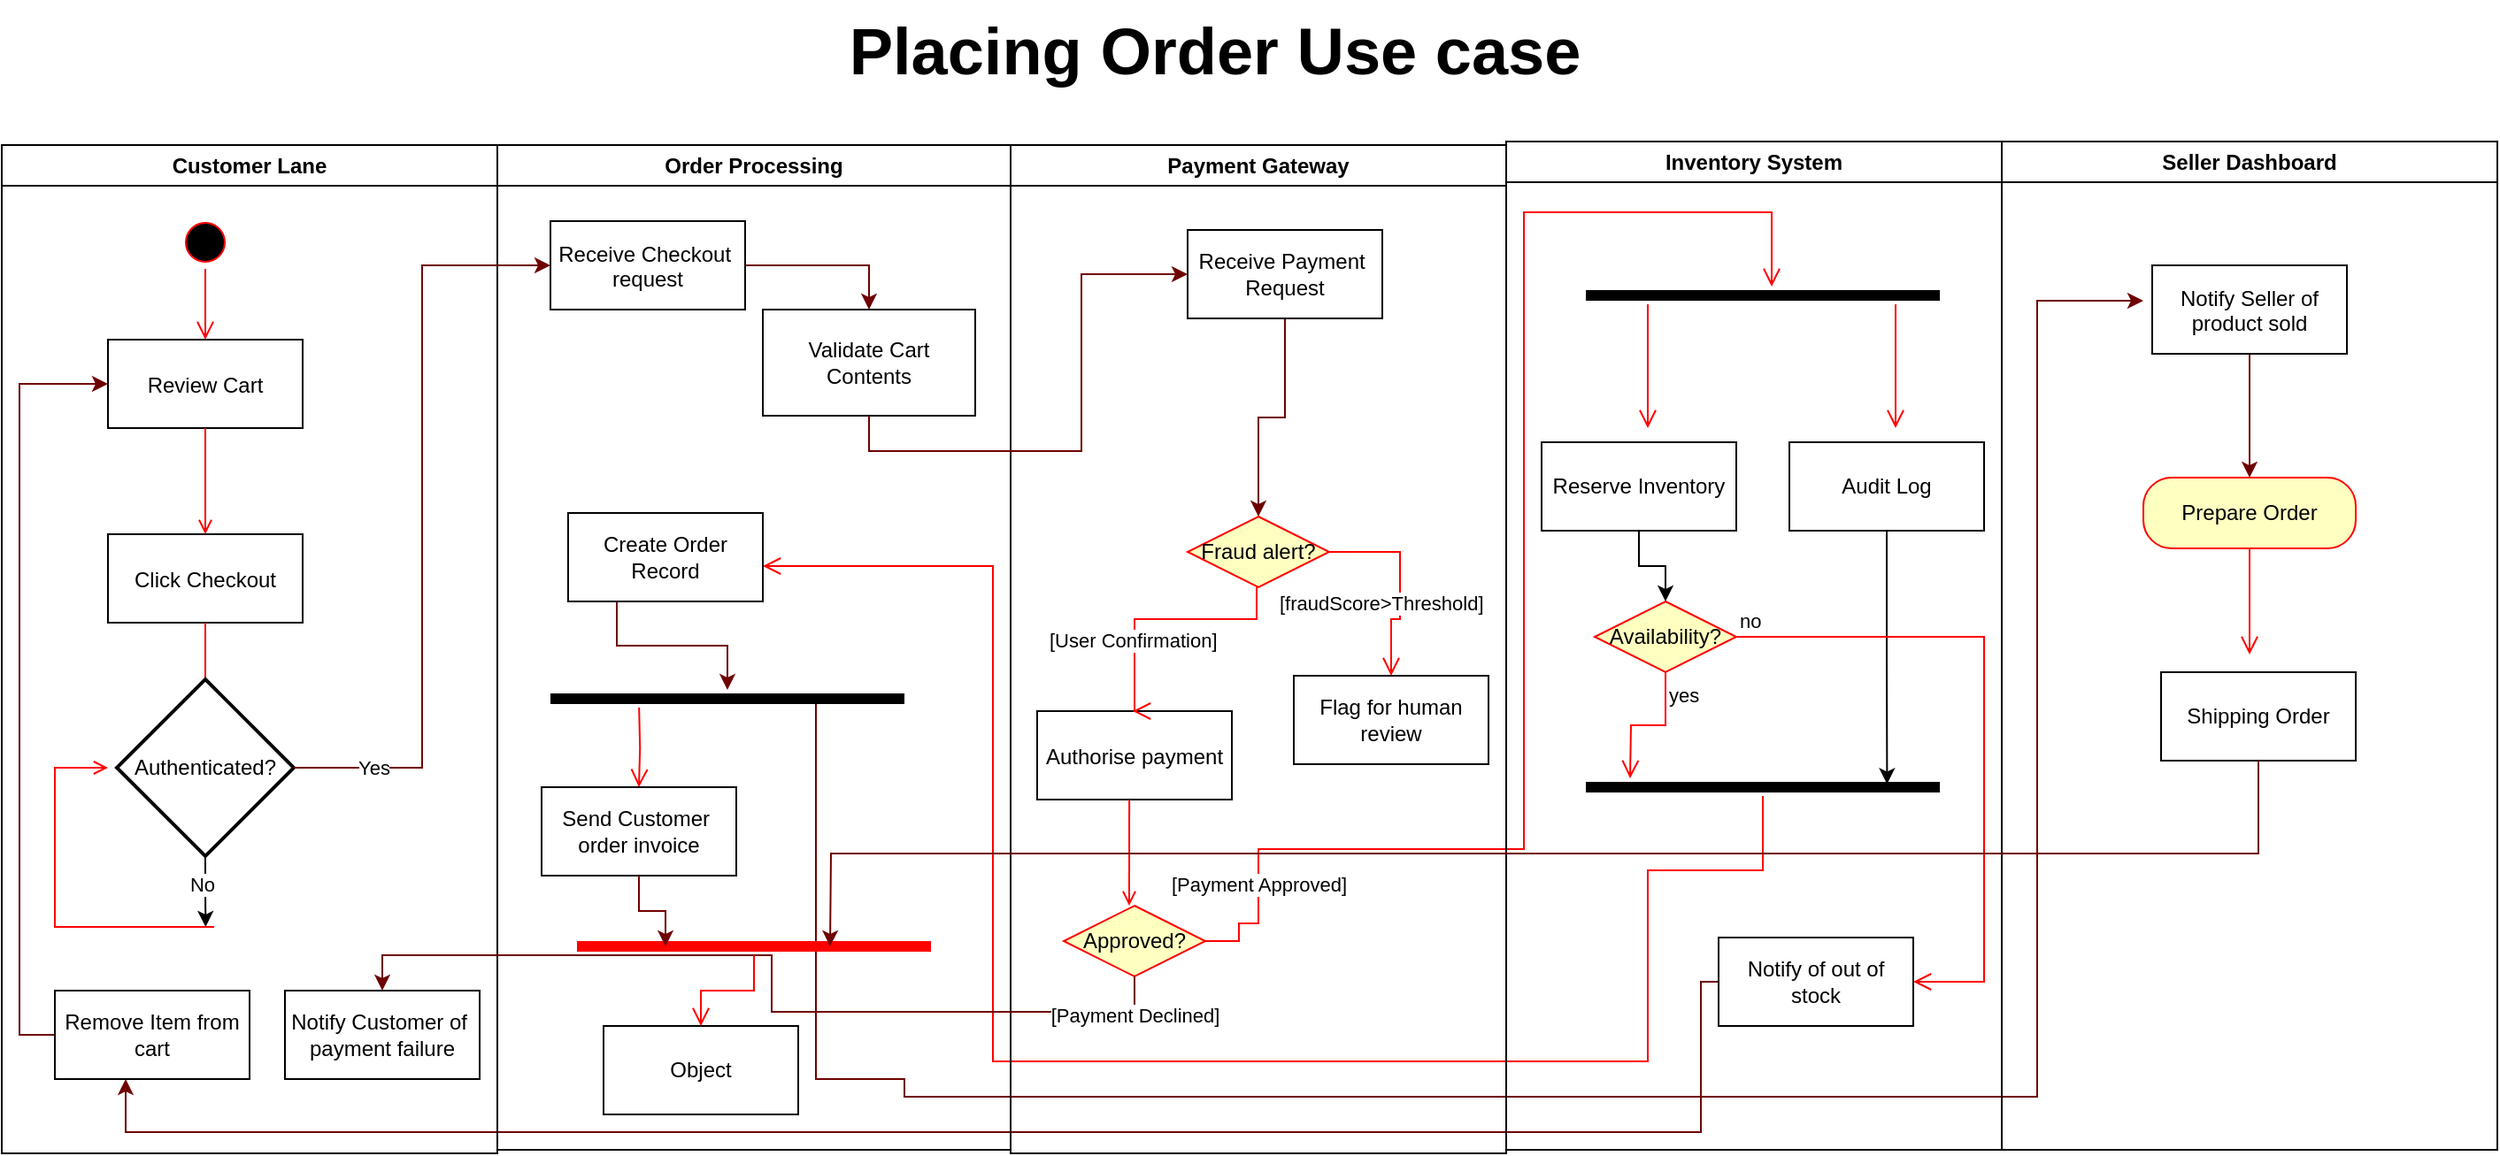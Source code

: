 <mxfile version="26.2.14">
  <diagram name="Page-1" id="e7e014a7-5840-1c2e-5031-d8a46d1fe8dd">
    <mxGraphModel dx="1350" dy="921" grid="1" gridSize="10" guides="1" tooltips="1" connect="1" arrows="1" fold="1" page="1" pageScale="1" pageWidth="1169" pageHeight="826" background="none" math="0" shadow="0">
      <root>
        <mxCell id="0" />
        <mxCell id="1" parent="0" />
        <mxCell id="2" value="Customer Lane" style="swimlane;whiteSpace=wrap" parent="1" vertex="1">
          <mxGeometry x="530" y="82" width="280" height="570" as="geometry" />
        </mxCell>
        <mxCell id="5" value="" style="ellipse;shape=startState;fillColor=#000000;strokeColor=#ff0000;" parent="2" vertex="1">
          <mxGeometry x="100" y="40" width="30" height="30" as="geometry" />
        </mxCell>
        <mxCell id="6" value="" style="edgeStyle=elbowEdgeStyle;elbow=horizontal;verticalAlign=bottom;endArrow=open;endSize=8;strokeColor=#FF0000;endFill=1;rounded=0" parent="2" source="5" target="7" edge="1">
          <mxGeometry x="100" y="40" as="geometry">
            <mxPoint x="115" y="110" as="targetPoint" />
          </mxGeometry>
        </mxCell>
        <mxCell id="7" value="Review Cart" style="" parent="2" vertex="1">
          <mxGeometry x="60" y="110" width="110" height="50" as="geometry" />
        </mxCell>
        <mxCell id="8" value="Click Checkout" style="" parent="2" vertex="1">
          <mxGeometry x="60" y="220" width="110" height="50" as="geometry" />
        </mxCell>
        <mxCell id="9" value="" style="endArrow=open;strokeColor=#FF0000;endFill=1;rounded=0" parent="2" source="7" target="8" edge="1">
          <mxGeometry relative="1" as="geometry" />
        </mxCell>
        <mxCell id="11" value="" style="endArrow=open;strokeColor=#FF0000;endFill=1;rounded=0" parent="2" source="8" edge="1">
          <mxGeometry relative="1" as="geometry">
            <mxPoint x="115.0" y="325" as="targetPoint" />
          </mxGeometry>
        </mxCell>
        <mxCell id="12" value="" style="edgeStyle=elbowEdgeStyle;elbow=horizontal;strokeColor=#FF0000;endArrow=open;endFill=1;rounded=0;" parent="2" edge="1">
          <mxGeometry width="100" height="100" relative="1" as="geometry">
            <mxPoint x="120" y="442" as="sourcePoint" />
            <mxPoint x="60" y="352" as="targetPoint" />
            <Array as="points">
              <mxPoint x="30" y="398" />
            </Array>
          </mxGeometry>
        </mxCell>
        <mxCell id="ocmlmnkPLiXoLDkhKhnW-62" style="edgeStyle=orthogonalEdgeStyle;rounded=0;orthogonalLoop=1;jettySize=auto;html=1;exitX=0.5;exitY=1;exitDx=0;exitDy=0;exitPerimeter=0;" parent="2" source="ocmlmnkPLiXoLDkhKhnW-50" edge="1">
          <mxGeometry relative="1" as="geometry">
            <mxPoint x="115.19" y="442" as="targetPoint" />
          </mxGeometry>
        </mxCell>
        <mxCell id="agEznNJqok29zz3Ys2b5-102" value="No" style="edgeLabel;html=1;align=center;verticalAlign=middle;resizable=0;points=[];" parent="ocmlmnkPLiXoLDkhKhnW-62" vertex="1" connectable="0">
          <mxGeometry x="-0.23" y="-2" relative="1" as="geometry">
            <mxPoint as="offset" />
          </mxGeometry>
        </mxCell>
        <mxCell id="ocmlmnkPLiXoLDkhKhnW-50" value="Authenticated?" style="strokeWidth=2;html=1;shape=mxgraph.flowchart.decision;whiteSpace=wrap;" parent="2" vertex="1">
          <mxGeometry x="65" y="302" width="100" height="100" as="geometry" />
        </mxCell>
        <mxCell id="agEznNJqok29zz3Ys2b5-103" style="edgeStyle=orthogonalEdgeStyle;rounded=0;orthogonalLoop=1;jettySize=auto;html=1;exitX=0;exitY=0.5;exitDx=0;exitDy=0;entryX=0;entryY=0.5;entryDx=0;entryDy=0;fillColor=#a20025;strokeColor=#6F0000;" parent="2" source="agEznNJqok29zz3Ys2b5-100" target="7" edge="1">
          <mxGeometry relative="1" as="geometry">
            <Array as="points">
              <mxPoint x="10" y="503" />
              <mxPoint x="10" y="135" />
            </Array>
          </mxGeometry>
        </mxCell>
        <mxCell id="agEznNJqok29zz3Ys2b5-100" value="Remove Item from cart" style="html=1;whiteSpace=wrap;" parent="2" vertex="1">
          <mxGeometry x="30" y="478" width="110" height="50" as="geometry" />
        </mxCell>
        <mxCell id="agEznNJqok29zz3Ys2b5-88" value="Notify Customer of&amp;nbsp;&lt;div&gt;payment failure&lt;/div&gt;" style="html=1;whiteSpace=wrap;" parent="2" vertex="1">
          <mxGeometry x="160" y="478" width="110" height="50" as="geometry" />
        </mxCell>
        <mxCell id="4" value="Inventory System" style="swimlane;whiteSpace=wrap" parent="1" vertex="1">
          <mxGeometry x="1380" y="80" width="280" height="570" as="geometry" />
        </mxCell>
        <mxCell id="agEznNJqok29zz3Ys2b5-117" style="edgeStyle=orthogonalEdgeStyle;rounded=0;orthogonalLoop=1;jettySize=auto;html=1;exitX=0.5;exitY=1;exitDx=0;exitDy=0;entryX=0.5;entryY=0;entryDx=0;entryDy=0;" parent="4" source="agEznNJqok29zz3Ys2b5-51" target="agEznNJqok29zz3Ys2b5-93" edge="1">
          <mxGeometry relative="1" as="geometry" />
        </mxCell>
        <mxCell id="agEznNJqok29zz3Ys2b5-51" value="Reserve Inventory" style="html=1;whiteSpace=wrap;" parent="4" vertex="1">
          <mxGeometry x="20" y="170" width="110" height="50" as="geometry" />
        </mxCell>
        <mxCell id="agEznNJqok29zz3Ys2b5-74" value="" style="shape=line;html=1;strokeWidth=6;" parent="4" vertex="1">
          <mxGeometry x="45" y="82" width="200" height="10" as="geometry" />
        </mxCell>
        <mxCell id="agEznNJqok29zz3Ys2b5-75" value="" style="edgeStyle=orthogonalEdgeStyle;html=1;verticalAlign=bottom;endArrow=open;endSize=8;strokeColor=#ff0000;rounded=0;" parent="4" edge="1">
          <mxGeometry relative="1" as="geometry">
            <mxPoint x="80" y="162" as="targetPoint" />
            <mxPoint x="80.0" y="92" as="sourcePoint" />
          </mxGeometry>
        </mxCell>
        <mxCell id="agEznNJqok29zz3Ys2b5-76" value="" style="edgeStyle=orthogonalEdgeStyle;html=1;verticalAlign=bottom;endArrow=open;endSize=8;strokeColor=#ff0000;rounded=0;" parent="4" edge="1">
          <mxGeometry relative="1" as="geometry">
            <mxPoint x="220" y="162" as="targetPoint" />
            <mxPoint x="220.0" y="92" as="sourcePoint" />
          </mxGeometry>
        </mxCell>
        <mxCell id="agEznNJqok29zz3Ys2b5-77" value="Audit Log" style="html=1;whiteSpace=wrap;" parent="4" vertex="1">
          <mxGeometry x="160" y="170" width="110" height="50" as="geometry" />
        </mxCell>
        <mxCell id="agEznNJqok29zz3Ys2b5-67" value="" style="edgeStyle=orthogonalEdgeStyle;html=1;align=left;verticalAlign=bottom;endArrow=open;endSize=8;strokeColor=#ff0000;rounded=0;" parent="4" target="agEznNJqok29zz3Ys2b5-74" edge="1">
          <mxGeometry x="-1" relative="1" as="geometry">
            <mxPoint x="150" y="50" as="targetPoint" />
            <mxPoint x="-180.0" y="452.0" as="sourcePoint" />
            <Array as="points">
              <mxPoint x="-151" y="452" />
              <mxPoint x="-151" y="442" />
              <mxPoint x="-140" y="442" />
              <mxPoint x="-140" y="400" />
              <mxPoint x="10" y="400" />
              <mxPoint x="10" y="40" />
              <mxPoint x="150" y="40" />
            </Array>
          </mxGeometry>
        </mxCell>
        <mxCell id="y3MzHREpG36U7Z5hEssn-18" value="[Payment Approved]" style="edgeLabel;html=1;align=center;verticalAlign=middle;resizable=0;points=[];" vertex="1" connectable="0" parent="agEznNJqok29zz3Ys2b5-67">
          <mxGeometry x="-0.949" y="9" relative="1" as="geometry">
            <mxPoint x="20" y="-23" as="offset" />
          </mxGeometry>
        </mxCell>
        <mxCell id="agEznNJqok29zz3Ys2b5-81" value="" style="shape=line;html=1;strokeWidth=6;" parent="4" vertex="1">
          <mxGeometry x="45" y="360" width="200" height="10" as="geometry" />
        </mxCell>
        <mxCell id="agEznNJqok29zz3Ys2b5-82" value="" style="edgeStyle=orthogonalEdgeStyle;html=1;verticalAlign=bottom;endArrow=open;endSize=8;strokeColor=#ff0000;rounded=0;" parent="4" source="agEznNJqok29zz3Ys2b5-81" edge="1">
          <mxGeometry relative="1" as="geometry">
            <mxPoint x="-420" y="240" as="targetPoint" />
            <Array as="points">
              <mxPoint x="145" y="412" />
              <mxPoint x="80" y="412" />
              <mxPoint x="80" y="520" />
              <mxPoint x="-290" y="520" />
              <mxPoint x="-290" y="240" />
            </Array>
          </mxGeometry>
        </mxCell>
        <mxCell id="agEznNJqok29zz3Ys2b5-84" style="edgeStyle=orthogonalEdgeStyle;rounded=0;orthogonalLoop=1;jettySize=auto;html=1;exitX=0.5;exitY=1;exitDx=0;exitDy=0;entryX=0.851;entryY=0.324;entryDx=0;entryDy=0;entryPerimeter=0;" parent="4" source="agEznNJqok29zz3Ys2b5-77" target="agEznNJqok29zz3Ys2b5-81" edge="1">
          <mxGeometry relative="1" as="geometry" />
        </mxCell>
        <mxCell id="agEznNJqok29zz3Ys2b5-93" value="Availability?" style="rhombus;whiteSpace=wrap;html=1;fontColor=#000000;fillColor=#ffffc0;strokeColor=#ff0000;" parent="4" vertex="1">
          <mxGeometry x="50" y="260" width="80" height="40" as="geometry" />
        </mxCell>
        <mxCell id="agEznNJqok29zz3Ys2b5-94" value="no" style="edgeStyle=orthogonalEdgeStyle;html=1;align=left;verticalAlign=bottom;endArrow=open;endSize=8;strokeColor=#ff0000;rounded=0;entryX=1;entryY=0.5;entryDx=0;entryDy=0;" parent="4" source="agEznNJqok29zz3Ys2b5-93" target="agEznNJqok29zz3Ys2b5-98" edge="1">
          <mxGeometry x="-1" relative="1" as="geometry">
            <mxPoint x="260" y="480" as="targetPoint" />
            <Array as="points">
              <mxPoint x="270" y="280" />
              <mxPoint x="270" y="475" />
            </Array>
          </mxGeometry>
        </mxCell>
        <mxCell id="agEznNJqok29zz3Ys2b5-95" value="yes" style="edgeStyle=orthogonalEdgeStyle;html=1;align=left;verticalAlign=top;endArrow=open;endSize=8;strokeColor=#ff0000;rounded=0;" parent="4" source="agEznNJqok29zz3Ys2b5-93" edge="1">
          <mxGeometry x="-1" relative="1" as="geometry">
            <mxPoint x="70" y="360" as="targetPoint" />
          </mxGeometry>
        </mxCell>
        <mxCell id="agEznNJqok29zz3Ys2b5-99" style="edgeStyle=orthogonalEdgeStyle;rounded=0;orthogonalLoop=1;jettySize=auto;html=1;exitX=0;exitY=0.5;exitDx=0;exitDy=0;fillColor=#a20025;strokeColor=#6F0000;" parent="4" source="agEznNJqok29zz3Ys2b5-98" edge="1">
          <mxGeometry relative="1" as="geometry">
            <mxPoint x="-780" y="530" as="targetPoint" />
            <Array as="points">
              <mxPoint x="110" y="475" />
              <mxPoint x="110" y="560" />
              <mxPoint x="-780" y="560" />
            </Array>
          </mxGeometry>
        </mxCell>
        <mxCell id="agEznNJqok29zz3Ys2b5-98" value="Notify of out of stock" style="html=1;whiteSpace=wrap;" parent="4" vertex="1">
          <mxGeometry x="120" y="450" width="110" height="50" as="geometry" />
        </mxCell>
        <mxCell id="ocmlmnkPLiXoLDkhKhnW-51" value="Order Processing" style="swimlane;whiteSpace=wrap;html=1;" parent="1" vertex="1">
          <mxGeometry x="810" y="82" width="290" height="568" as="geometry" />
        </mxCell>
        <mxCell id="ocmlmnkPLiXoLDkhKhnW-76" style="edgeStyle=orthogonalEdgeStyle;rounded=0;orthogonalLoop=1;jettySize=auto;html=1;exitX=1;exitY=0.5;exitDx=0;exitDy=0;entryX=0.5;entryY=0;entryDx=0;entryDy=0;fillColor=#a20025;strokeColor=#6F0000;" parent="ocmlmnkPLiXoLDkhKhnW-51" source="ocmlmnkPLiXoLDkhKhnW-58" target="ocmlmnkPLiXoLDkhKhnW-60" edge="1">
          <mxGeometry relative="1" as="geometry" />
        </mxCell>
        <mxCell id="ocmlmnkPLiXoLDkhKhnW-58" value="Receive Checkout &#xa;request" style="" parent="ocmlmnkPLiXoLDkhKhnW-51" vertex="1">
          <mxGeometry x="30" y="43" width="110" height="50" as="geometry" />
        </mxCell>
        <mxCell id="ocmlmnkPLiXoLDkhKhnW-60" value="Validate Cart Contents" style="whiteSpace=wrap;html=1;" parent="ocmlmnkPLiXoLDkhKhnW-51" vertex="1">
          <mxGeometry x="150" y="93" width="120" height="60" as="geometry" />
        </mxCell>
        <mxCell id="agEznNJqok29zz3Ys2b5-112" style="edgeStyle=orthogonalEdgeStyle;rounded=0;orthogonalLoop=1;jettySize=auto;html=1;exitX=0.25;exitY=1;exitDx=0;exitDy=0;fillColor=#a20025;strokeColor=#6F0000;" parent="ocmlmnkPLiXoLDkhKhnW-51" source="agEznNJqok29zz3Ys2b5-73" target="agEznNJqok29zz3Ys2b5-110" edge="1">
          <mxGeometry relative="1" as="geometry" />
        </mxCell>
        <mxCell id="agEznNJqok29zz3Ys2b5-73" value="Create Order&lt;div&gt;Record&lt;/div&gt;" style="html=1;whiteSpace=wrap;" parent="ocmlmnkPLiXoLDkhKhnW-51" vertex="1">
          <mxGeometry x="40" y="208" width="110" height="50" as="geometry" />
        </mxCell>
        <mxCell id="agEznNJqok29zz3Ys2b5-113" style="edgeStyle=orthogonalEdgeStyle;rounded=0;orthogonalLoop=1;jettySize=auto;html=1;exitX=0.75;exitY=0.5;exitDx=0;exitDy=0;exitPerimeter=0;fillColor=#a20025;strokeColor=#6F0000;" parent="ocmlmnkPLiXoLDkhKhnW-51" source="agEznNJqok29zz3Ys2b5-110" edge="1">
          <mxGeometry relative="1" as="geometry">
            <mxPoint x="930" y="88" as="targetPoint" />
            <Array as="points">
              <mxPoint x="180" y="528" />
              <mxPoint x="230" y="528" />
              <mxPoint x="230" y="538" />
              <mxPoint x="870" y="538" />
              <mxPoint x="870" y="88" />
            </Array>
          </mxGeometry>
        </mxCell>
        <mxCell id="agEznNJqok29zz3Ys2b5-110" value="" style="shape=line;html=1;strokeWidth=6;" parent="ocmlmnkPLiXoLDkhKhnW-51" vertex="1">
          <mxGeometry x="30" y="308" width="200" height="10" as="geometry" />
        </mxCell>
        <mxCell id="agEznNJqok29zz3Ys2b5-111" value="" style="edgeStyle=orthogonalEdgeStyle;html=1;verticalAlign=bottom;endArrow=open;endSize=8;strokeColor=#ff0000;rounded=0;" parent="ocmlmnkPLiXoLDkhKhnW-51" target="agEznNJqok29zz3Ys2b5-115" edge="1">
          <mxGeometry relative="1" as="geometry">
            <mxPoint x="80" y="388" as="targetPoint" />
            <mxPoint x="80.077" y="318" as="sourcePoint" />
          </mxGeometry>
        </mxCell>
        <mxCell id="y3MzHREpG36U7Z5hEssn-17" value="Object" style="html=1;whiteSpace=wrap;" vertex="1" parent="ocmlmnkPLiXoLDkhKhnW-51">
          <mxGeometry x="60" y="498" width="110" height="50" as="geometry" />
        </mxCell>
        <mxCell id="ocmlmnkPLiXoLDkhKhnW-54" style="edgeStyle=orthogonalEdgeStyle;rounded=0;orthogonalLoop=1;jettySize=auto;html=1;fillColor=#a20025;strokeColor=#6F0000;entryX=0;entryY=0.5;entryDx=0;entryDy=0;" parent="1" source="ocmlmnkPLiXoLDkhKhnW-50" target="ocmlmnkPLiXoLDkhKhnW-58" edge="1">
          <mxGeometry relative="1" as="geometry">
            <mxPoint x="756" y="332" as="targetPoint" />
          </mxGeometry>
        </mxCell>
        <mxCell id="ocmlmnkPLiXoLDkhKhnW-59" value="Yes" style="edgeLabel;html=1;align=center;verticalAlign=middle;resizable=0;points=[];" parent="ocmlmnkPLiXoLDkhKhnW-54" vertex="1" connectable="0">
          <mxGeometry x="-0.891" y="-3" relative="1" as="geometry">
            <mxPoint x="21" y="-3" as="offset" />
          </mxGeometry>
        </mxCell>
        <mxCell id="TGFcMOlXtu1Z5XWhOxLF-43" value="Payment Gateway" style="swimlane;whiteSpace=wrap" parent="1" vertex="1">
          <mxGeometry x="1100" y="82" width="280" height="570" as="geometry" />
        </mxCell>
        <mxCell id="TGFcMOlXtu1Z5XWhOxLF-44" value="Authorise payment" style="" parent="TGFcMOlXtu1Z5XWhOxLF-43" vertex="1">
          <mxGeometry x="15" y="320" width="110" height="50" as="geometry" />
        </mxCell>
        <mxCell id="TGFcMOlXtu1Z5XWhOxLF-48" value="" style="endArrow=open;strokeColor=#FF0000;endFill=1;rounded=0" parent="TGFcMOlXtu1Z5XWhOxLF-43" edge="1">
          <mxGeometry relative="1" as="geometry">
            <mxPoint x="67.056" y="370" as="sourcePoint" />
            <mxPoint x="67" y="430" as="targetPoint" />
          </mxGeometry>
        </mxCell>
        <mxCell id="TGFcMOlXtu1Z5XWhOxLF-58" style="edgeStyle=orthogonalEdgeStyle;rounded=0;orthogonalLoop=1;jettySize=auto;html=1;exitX=0.5;exitY=1;exitDx=0;exitDy=0;entryX=0.5;entryY=0;entryDx=0;entryDy=0;fillColor=#a20025;strokeColor=#6F0000;" parent="TGFcMOlXtu1Z5XWhOxLF-43" source="TGFcMOlXtu1Z5XWhOxLF-51" target="TGFcMOlXtu1Z5XWhOxLF-55" edge="1">
          <mxGeometry relative="1" as="geometry" />
        </mxCell>
        <mxCell id="TGFcMOlXtu1Z5XWhOxLF-51" value="Receive Payment&amp;nbsp;&lt;div&gt;Request&lt;/div&gt;" style="html=1;whiteSpace=wrap;" parent="TGFcMOlXtu1Z5XWhOxLF-43" vertex="1">
          <mxGeometry x="100" y="48" width="110" height="50" as="geometry" />
        </mxCell>
        <mxCell id="TGFcMOlXtu1Z5XWhOxLF-55" value="Fraud alert?" style="rhombus;whiteSpace=wrap;html=1;fontColor=#000000;fillColor=#ffffc0;strokeColor=#ff0000;" parent="TGFcMOlXtu1Z5XWhOxLF-43" vertex="1">
          <mxGeometry x="100" y="210" width="80" height="40" as="geometry" />
        </mxCell>
        <mxCell id="TGFcMOlXtu1Z5XWhOxLF-56" value="[fraudScore&amp;gt;Threshold]" style="edgeStyle=orthogonalEdgeStyle;html=1;align=left;verticalAlign=bottom;endArrow=open;endSize=8;strokeColor=#ff0000;rounded=0;entryX=0.5;entryY=0;entryDx=0;entryDy=0;" parent="TGFcMOlXtu1Z5XWhOxLF-43" source="TGFcMOlXtu1Z5XWhOxLF-55" edge="1" target="TGFcMOlXtu1Z5XWhOxLF-59">
          <mxGeometry x="-1" y="-48" relative="1" as="geometry">
            <mxPoint x="210" y="288" as="targetPoint" />
            <Array as="points">
              <mxPoint x="220" y="230" />
              <mxPoint x="220" y="268" />
              <mxPoint x="215" y="268" />
            </Array>
            <mxPoint x="-30" y="-10" as="offset" />
          </mxGeometry>
        </mxCell>
        <mxCell id="TGFcMOlXtu1Z5XWhOxLF-57" value="[User Confirmation]" style="edgeStyle=orthogonalEdgeStyle;html=1;align=left;verticalAlign=top;endArrow=open;endSize=8;strokeColor=#ff0000;rounded=0;entryX=0.5;entryY=0;entryDx=0;entryDy=0;" parent="TGFcMOlXtu1Z5XWhOxLF-43" edge="1">
          <mxGeometry x="0.243" y="-50" relative="1" as="geometry">
            <mxPoint x="69" y="320" as="targetPoint" />
            <mxPoint x="139.0" y="250.0" as="sourcePoint" />
            <Array as="points">
              <mxPoint x="139" y="268" />
              <mxPoint x="70" y="268" />
              <mxPoint x="70" y="320" />
            </Array>
            <mxPoint y="-1" as="offset" />
          </mxGeometry>
        </mxCell>
        <mxCell id="TGFcMOlXtu1Z5XWhOxLF-59" value="Flag for human review" style="html=1;whiteSpace=wrap;" parent="TGFcMOlXtu1Z5XWhOxLF-43" vertex="1">
          <mxGeometry x="160" y="300" width="110" height="50" as="geometry" />
        </mxCell>
        <mxCell id="TGFcMOlXtu1Z5XWhOxLF-62" value="Approved?" style="rhombus;whiteSpace=wrap;html=1;fontColor=#000000;fillColor=#ffffc0;strokeColor=#ff0000;" parent="TGFcMOlXtu1Z5XWhOxLF-43" vertex="1">
          <mxGeometry x="30" y="430" width="80" height="40" as="geometry" />
        </mxCell>
        <mxCell id="agEznNJqok29zz3Ys2b5-41" value="Seller Dashboard" style="swimlane;whiteSpace=wrap" parent="1" vertex="1">
          <mxGeometry x="1660" y="80" width="280" height="570" as="geometry" />
        </mxCell>
        <mxCell id="agEznNJqok29zz3Ys2b5-120" style="edgeStyle=orthogonalEdgeStyle;rounded=0;orthogonalLoop=1;jettySize=auto;html=1;exitX=0.5;exitY=1;exitDx=0;exitDy=0;entryX=0.5;entryY=0;entryDx=0;entryDy=0;fillColor=#a20025;strokeColor=#6F0000;" parent="agEznNJqok29zz3Ys2b5-41" source="agEznNJqok29zz3Ys2b5-42" target="agEznNJqok29zz3Ys2b5-118" edge="1">
          <mxGeometry relative="1" as="geometry" />
        </mxCell>
        <mxCell id="agEznNJqok29zz3Ys2b5-42" value="Notify Seller of&#xa;product sold" style="" parent="agEznNJqok29zz3Ys2b5-41" vertex="1">
          <mxGeometry x="85" y="70" width="110" height="50" as="geometry" />
        </mxCell>
        <mxCell id="agEznNJqok29zz3Ys2b5-118" value="Prepare Order" style="rounded=1;whiteSpace=wrap;html=1;arcSize=40;fontColor=#000000;fillColor=#ffffc0;strokeColor=#ff0000;" parent="agEznNJqok29zz3Ys2b5-41" vertex="1">
          <mxGeometry x="80" y="190" width="120" height="40" as="geometry" />
        </mxCell>
        <mxCell id="agEznNJqok29zz3Ys2b5-119" value="" style="edgeStyle=orthogonalEdgeStyle;html=1;verticalAlign=bottom;endArrow=open;endSize=8;strokeColor=#ff0000;rounded=0;" parent="agEznNJqok29zz3Ys2b5-41" source="agEznNJqok29zz3Ys2b5-118" edge="1">
          <mxGeometry relative="1" as="geometry">
            <mxPoint x="140" y="290" as="targetPoint" />
          </mxGeometry>
        </mxCell>
        <mxCell id="y3MzHREpG36U7Z5hEssn-12" value="Shipping Order" style="html=1;whiteSpace=wrap;" vertex="1" parent="agEznNJqok29zz3Ys2b5-41">
          <mxGeometry x="90" y="300" width="110" height="50" as="geometry" />
        </mxCell>
        <mxCell id="agEznNJqok29zz3Ys2b5-47" value="Placing Order Use case" style="text;html=1;align=center;verticalAlign=middle;resizable=0;points=[];autosize=1;strokeColor=none;fillColor=none;fontSize=37;fontStyle=1" parent="1" vertex="1">
          <mxGeometry x="1010" width="410" height="60" as="geometry" />
        </mxCell>
        <mxCell id="ocmlmnkPLiXoLDkhKhnW-65" style="edgeStyle=orthogonalEdgeStyle;rounded=0;orthogonalLoop=1;jettySize=auto;html=1;exitX=0.5;exitY=1;exitDx=0;exitDy=0;entryX=0;entryY=0.5;entryDx=0;entryDy=0;fillColor=#a20025;strokeColor=#6F0000;" parent="1" source="ocmlmnkPLiXoLDkhKhnW-60" target="TGFcMOlXtu1Z5XWhOxLF-51" edge="1">
          <mxGeometry relative="1" as="geometry">
            <mxPoint x="1225" y="147" as="targetPoint" />
          </mxGeometry>
        </mxCell>
        <mxCell id="agEznNJqok29zz3Ys2b5-87" style="edgeStyle=orthogonalEdgeStyle;rounded=0;orthogonalLoop=1;jettySize=auto;html=1;exitX=0.5;exitY=1;exitDx=0;exitDy=0;fillColor=#a20025;strokeColor=#6F0000;" parent="1" source="TGFcMOlXtu1Z5XWhOxLF-62" target="agEznNJqok29zz3Ys2b5-88" edge="1">
          <mxGeometry relative="1" as="geometry">
            <mxPoint x="720" y="580" as="targetPoint" />
          </mxGeometry>
        </mxCell>
        <mxCell id="agEznNJqok29zz3Ys2b5-89" value="[Payment Declined]" style="edgeLabel;html=1;align=center;verticalAlign=middle;resizable=0;points=[];" parent="agEznNJqok29zz3Ys2b5-87" vertex="1" connectable="0">
          <mxGeometry x="-0.919" y="2" relative="1" as="geometry">
            <mxPoint as="offset" />
          </mxGeometry>
        </mxCell>
        <mxCell id="agEznNJqok29zz3Ys2b5-115" value="Send Customer&amp;nbsp;&lt;div&gt;order invoice&lt;/div&gt;" style="html=1;whiteSpace=wrap;" parent="1" vertex="1">
          <mxGeometry x="835" y="445" width="110" height="50" as="geometry" />
        </mxCell>
        <mxCell id="y3MzHREpG36U7Z5hEssn-13" value="" style="shape=line;html=1;strokeWidth=6;strokeColor=#ff0000;" vertex="1" parent="1">
          <mxGeometry x="855" y="530" width="200" height="10" as="geometry" />
        </mxCell>
        <mxCell id="y3MzHREpG36U7Z5hEssn-14" value="" style="edgeStyle=orthogonalEdgeStyle;html=1;verticalAlign=bottom;endArrow=open;endSize=8;strokeColor=#ff0000;rounded=0;entryX=0.5;entryY=0;entryDx=0;entryDy=0;" edge="1" source="y3MzHREpG36U7Z5hEssn-13" parent="1" target="y3MzHREpG36U7Z5hEssn-17">
          <mxGeometry relative="1" as="geometry">
            <mxPoint x="955" y="590" as="targetPoint" />
          </mxGeometry>
        </mxCell>
        <mxCell id="y3MzHREpG36U7Z5hEssn-15" style="edgeStyle=orthogonalEdgeStyle;rounded=0;orthogonalLoop=1;jettySize=auto;html=1;exitX=0.5;exitY=1;exitDx=0;exitDy=0;entryX=0.25;entryY=0.5;entryDx=0;entryDy=0;entryPerimeter=0;fillColor=#a20025;strokeColor=#6F0000;" edge="1" parent="1" source="agEznNJqok29zz3Ys2b5-115" target="y3MzHREpG36U7Z5hEssn-13">
          <mxGeometry relative="1" as="geometry" />
        </mxCell>
        <mxCell id="y3MzHREpG36U7Z5hEssn-16" style="edgeStyle=orthogonalEdgeStyle;rounded=0;orthogonalLoop=1;jettySize=auto;html=1;exitX=0.5;exitY=1;exitDx=0;exitDy=0;fillColor=#a20025;strokeColor=#6F0000;" edge="1" parent="1" source="y3MzHREpG36U7Z5hEssn-12">
          <mxGeometry relative="1" as="geometry">
            <mxPoint x="998" y="535" as="targetPoint" />
          </mxGeometry>
        </mxCell>
      </root>
    </mxGraphModel>
  </diagram>
</mxfile>
